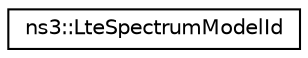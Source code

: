 digraph "Graphical Class Hierarchy"
{
 // LATEX_PDF_SIZE
  edge [fontname="Helvetica",fontsize="10",labelfontname="Helvetica",labelfontsize="10"];
  node [fontname="Helvetica",fontsize="10",shape=record];
  rankdir="LR";
  Node0 [label="ns3::LteSpectrumModelId",height=0.2,width=0.4,color="black", fillcolor="white", style="filled",URL="$structns3_1_1_lte_spectrum_model_id.html",tooltip="LteSpectrumModelId structure."];
}
